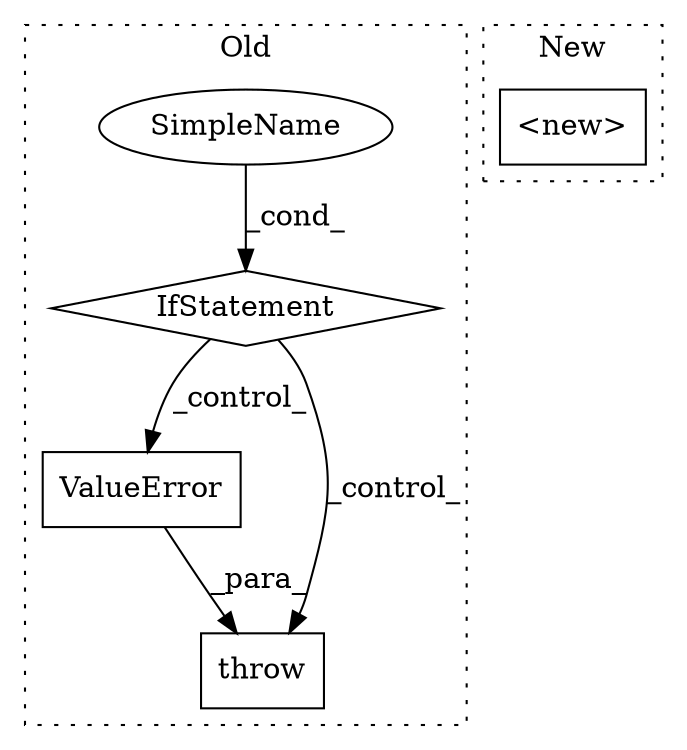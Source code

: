 digraph G {
subgraph cluster0 {
1 [label="ValueError" a="32" s="1179,1219" l="11,1" shape="box"];
3 [label="throw" a="53" s="1173" l="6" shape="box"];
4 [label="IfStatement" a="25" s="1148,1163" l="4,2" shape="diamond"];
5 [label="SimpleName" a="42" s="" l="" shape="ellipse"];
label = "Old";
style="dotted";
}
subgraph cluster1 {
2 [label="<new>" a="46" s="1044,1062" l="6,2" shape="box"];
label = "New";
style="dotted";
}
1 -> 3 [label="_para_"];
4 -> 3 [label="_control_"];
4 -> 1 [label="_control_"];
5 -> 4 [label="_cond_"];
}